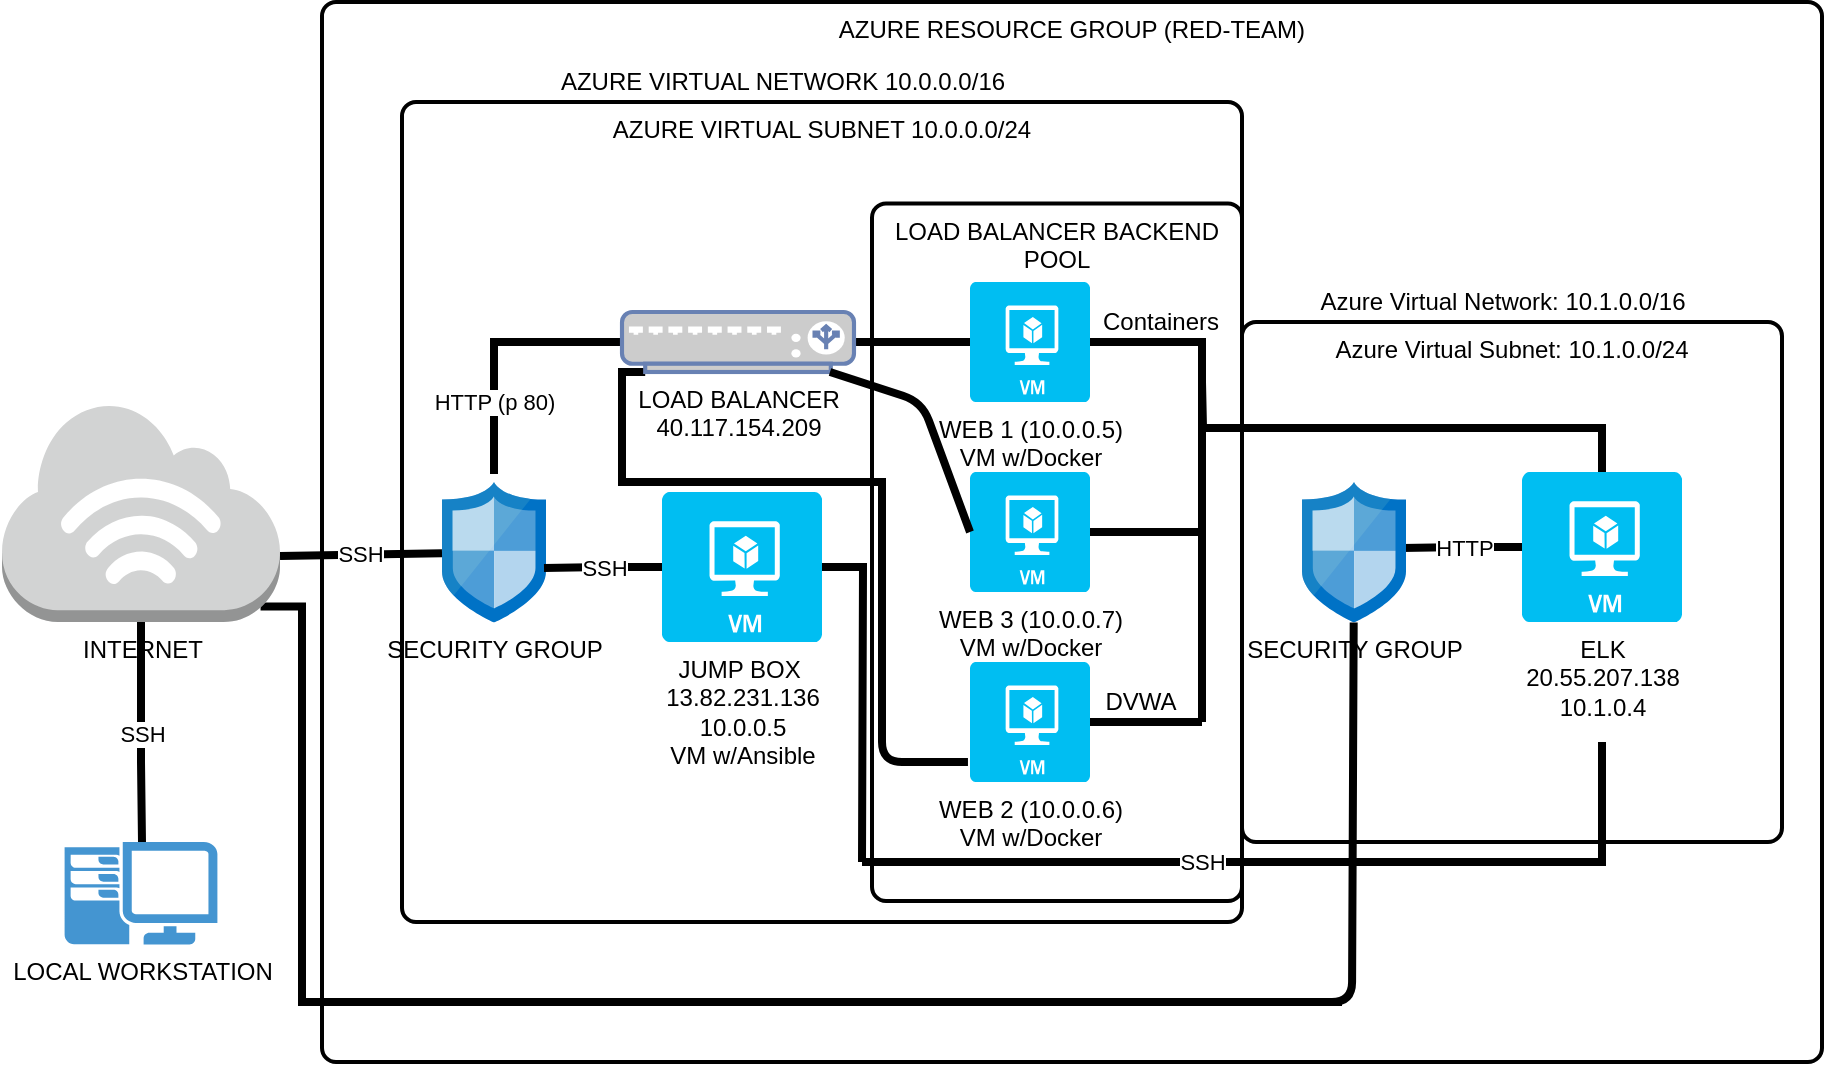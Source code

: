 <mxfile version="13.9.7" type="google"><diagram id="OxJf54XJDR6_wCnDJZE7" name="Page-1"><mxGraphModel dx="1234" dy="1972" grid="1" gridSize="10" guides="1" tooltips="1" connect="1" arrows="1" fold="1" page="1" pageScale="1" pageWidth="1100" pageHeight="850" math="0" shadow="0"><root><mxCell id="0"/><mxCell id="1" parent="0"/><mxCell id="Wq_SNyZ6ZhvE-Tq2azHs-4" value="SECURITY GROUP" style="aspect=fixed;html=1;points=[];align=center;image;fontSize=12;image=img/lib/mscae/Network_Security_Groups_Classic.svg;" parent="1" vertex="1"><mxGeometry x="230" y="210" width="52" height="70.27" as="geometry"/></mxCell><mxCell id="LVtKubV3Y-zp5QB4do0W-10" style="edgeStyle=orthogonalEdgeStyle;rounded=0;orthogonalLoop=1;jettySize=auto;html=1;exitX=1;exitY=0.5;exitDx=0;exitDy=0;exitPerimeter=0;endArrow=none;endFill=0;strokeWidth=4;" edge="1" parent="1" source="Wq_SNyZ6ZhvE-Tq2azHs-6"><mxGeometry relative="1" as="geometry"><mxPoint x="610" y="330" as="targetPoint"/><Array as="points"><mxPoint x="610" y="140"/></Array></mxGeometry></mxCell><mxCell id="Wq_SNyZ6ZhvE-Tq2azHs-6" value="WEB 1 (10.0.0.5)&lt;br&gt;VM w/Docker" style="verticalLabelPosition=bottom;html=1;verticalAlign=top;align=center;strokeColor=none;fillColor=#00BEF2;shape=mxgraph.azure.virtual_machine;" parent="1" vertex="1"><mxGeometry x="494" y="110" width="60" height="60" as="geometry"/></mxCell><mxCell id="LVtKubV3Y-zp5QB4do0W-11" style="edgeStyle=orthogonalEdgeStyle;rounded=0;orthogonalLoop=1;jettySize=auto;html=1;exitX=1;exitY=0.5;exitDx=0;exitDy=0;exitPerimeter=0;endArrow=none;endFill=0;strokeWidth=4;" edge="1" parent="1" source="Wq_SNyZ6ZhvE-Tq2azHs-7"><mxGeometry relative="1" as="geometry"><mxPoint x="610" y="235" as="targetPoint"/></mxGeometry></mxCell><mxCell id="Wq_SNyZ6ZhvE-Tq2azHs-7" value="WEB 3 (10.0.0.7)&lt;br&gt;VM w/Docker" style="verticalLabelPosition=bottom;html=1;verticalAlign=top;align=center;fillColor=#00BEF2;shape=mxgraph.azure.virtual_machine;strokeColor=none;" parent="1" vertex="1"><mxGeometry x="494" y="205" width="60" height="60" as="geometry"/></mxCell><mxCell id="LVtKubV3Y-zp5QB4do0W-8" style="edgeStyle=orthogonalEdgeStyle;rounded=0;orthogonalLoop=1;jettySize=auto;html=1;exitX=1;exitY=0.5;exitDx=0;exitDy=0;exitPerimeter=0;endArrow=none;endFill=0;strokeWidth=4;" edge="1" parent="1" source="Wq_SNyZ6ZhvE-Tq2azHs-8"><mxGeometry relative="1" as="geometry"><mxPoint x="610" y="330" as="targetPoint"/></mxGeometry></mxCell><mxCell id="Wq_SNyZ6ZhvE-Tq2azHs-8" value="WEB 2 (10.0.0.6)&lt;br&gt;VM w/Docker" style="verticalLabelPosition=bottom;html=1;verticalAlign=top;align=center;strokeColor=none;fillColor=#00BEF2;shape=mxgraph.azure.virtual_machine;" parent="1" vertex="1"><mxGeometry x="494" y="300" width="60" height="60" as="geometry"/></mxCell><mxCell id="LVtKubV3Y-zp5QB4do0W-5" value="HTTP" style="edgeStyle=orthogonalEdgeStyle;rounded=0;orthogonalLoop=1;jettySize=auto;html=1;exitX=0;exitY=0.5;exitDx=0;exitDy=0;exitPerimeter=0;entryX=0.962;entryY=0.47;entryDx=0;entryDy=0;entryPerimeter=0;strokeWidth=4;endArrow=none;endFill=0;" edge="1" parent="1" source="Wq_SNyZ6ZhvE-Tq2azHs-9" target="Wq_SNyZ6ZhvE-Tq2azHs-50"><mxGeometry relative="1" as="geometry"/></mxCell><mxCell id="LVtKubV3Y-zp5QB4do0W-12" style="edgeStyle=orthogonalEdgeStyle;rounded=0;orthogonalLoop=1;jettySize=auto;html=1;exitX=0.5;exitY=0;exitDx=0;exitDy=0;exitPerimeter=0;endArrow=none;endFill=0;strokeWidth=4;" edge="1" parent="1" source="Wq_SNyZ6ZhvE-Tq2azHs-9"><mxGeometry relative="1" as="geometry"><mxPoint x="610" y="160" as="targetPoint"/></mxGeometry></mxCell><mxCell id="LVtKubV3Y-zp5QB4do0W-17" style="edgeStyle=orthogonalEdgeStyle;rounded=0;orthogonalLoop=1;jettySize=auto;html=1;endArrow=none;endFill=0;strokeWidth=4;" edge="1" parent="1"><mxGeometry relative="1" as="geometry"><mxPoint x="630" y="400" as="targetPoint"/><mxPoint x="810" y="340" as="sourcePoint"/><Array as="points"><mxPoint x="810" y="340"/><mxPoint x="810" y="400"/></Array></mxGeometry></mxCell><mxCell id="Wq_SNyZ6ZhvE-Tq2azHs-9" value="ELK&lt;br&gt;20.55.207.138&lt;br&gt;10.1.0.4" style="verticalLabelPosition=bottom;html=1;verticalAlign=top;align=center;strokeColor=none;fillColor=#00BEF2;shape=mxgraph.azure.virtual_machine;" parent="1" vertex="1"><mxGeometry x="770" y="205" width="80" height="75" as="geometry"/></mxCell><mxCell id="Wq_SNyZ6ZhvE-Tq2azHs-19" value="SSH" style="edgeStyle=none;rounded=0;sketch=0;orthogonalLoop=1;jettySize=auto;html=1;exitX=1;exitY=0.7;exitDx=0;exitDy=0;exitPerimeter=0;endArrow=none;endFill=0;strokeWidth=4;" parent="1" source="Wq_SNyZ6ZhvE-Tq2azHs-10" target="Wq_SNyZ6ZhvE-Tq2azHs-4" edge="1"><mxGeometry relative="1" as="geometry"/></mxCell><mxCell id="Wq_SNyZ6ZhvE-Tq2azHs-33" value="SSH" style="edgeStyle=orthogonalEdgeStyle;rounded=0;sketch=0;orthogonalLoop=1;jettySize=auto;html=1;exitX=0.5;exitY=1;exitDx=0;exitDy=0;exitPerimeter=0;endArrow=none;endFill=0;strokeWidth=4;" parent="1" source="Wq_SNyZ6ZhvE-Tq2azHs-10" target="Wq_SNyZ6ZhvE-Tq2azHs-11" edge="1"><mxGeometry relative="1" as="geometry"><Array as="points"><mxPoint x="80" y="350"/><mxPoint x="80" y="350"/></Array></mxGeometry></mxCell><mxCell id="LVtKubV3Y-zp5QB4do0W-23" style="edgeStyle=orthogonalEdgeStyle;rounded=0;orthogonalLoop=1;jettySize=auto;html=1;exitX=0.93;exitY=0.93;exitDx=0;exitDy=0;exitPerimeter=0;endArrow=none;endFill=0;strokeWidth=4;" edge="1" parent="1" source="Wq_SNyZ6ZhvE-Tq2azHs-10"><mxGeometry relative="1" as="geometry"><mxPoint x="680" y="470" as="targetPoint"/><Array as="points"><mxPoint x="160" y="272"/><mxPoint x="160" y="470"/></Array></mxGeometry></mxCell><mxCell id="Wq_SNyZ6ZhvE-Tq2azHs-10" value="INTERNET" style="outlineConnect=0;dashed=0;verticalLabelPosition=bottom;verticalAlign=top;align=center;html=1;shape=mxgraph.aws3.internet_3;fillColor=#D2D3D3;gradientColor=none;" parent="1" vertex="1"><mxGeometry x="10" y="170" width="139" height="110" as="geometry"/></mxCell><mxCell id="Wq_SNyZ6ZhvE-Tq2azHs-11" value="LOCAL WORKSTATION" style="pointerEvents=1;shadow=0;dashed=0;html=1;strokeColor=none;fillColor=#4495D1;labelPosition=center;verticalLabelPosition=bottom;verticalAlign=top;align=center;outlineConnect=0;shape=mxgraph.veeam.2d.workstation;" parent="1" vertex="1"><mxGeometry x="41.3" y="390" width="76.4" height="51.2" as="geometry"/></mxCell><mxCell id="Wq_SNyZ6ZhvE-Tq2azHs-29" style="edgeStyle=orthogonalEdgeStyle;rounded=0;sketch=0;orthogonalLoop=1;jettySize=auto;html=1;exitX=0.5;exitY=1;exitDx=0;exitDy=0;exitPerimeter=0;endArrow=none;endFill=0;strokeWidth=4;" parent="1" source="Wq_SNyZ6ZhvE-Tq2azHs-9" target="Wq_SNyZ6ZhvE-Tq2azHs-9" edge="1"><mxGeometry relative="1" as="geometry"/></mxCell><mxCell id="LVtKubV3Y-zp5QB4do0W-27" value="HTTP (p 80)" style="edgeStyle=orthogonalEdgeStyle;rounded=0;orthogonalLoop=1;jettySize=auto;html=1;exitX=0;exitY=0.5;exitDx=0;exitDy=0;exitPerimeter=0;entryX=0.5;entryY=-0.057;entryDx=0;entryDy=0;entryPerimeter=0;endArrow=none;endFill=0;strokeWidth=4;" edge="1" parent="1" source="Wq_SNyZ6ZhvE-Tq2azHs-34" target="Wq_SNyZ6ZhvE-Tq2azHs-4"><mxGeometry x="0.446" relative="1" as="geometry"><mxPoint as="offset"/></mxGeometry></mxCell><mxCell id="LVtKubV3Y-zp5QB4do0W-30" style="edgeStyle=orthogonalEdgeStyle;rounded=0;orthogonalLoop=1;jettySize=auto;html=1;exitX=1;exitY=0.5;exitDx=0;exitDy=0;exitPerimeter=0;entryX=0;entryY=0.5;entryDx=0;entryDy=0;entryPerimeter=0;endArrow=none;endFill=0;strokeWidth=4;" edge="1" parent="1" source="Wq_SNyZ6ZhvE-Tq2azHs-34" target="Wq_SNyZ6ZhvE-Tq2azHs-6"><mxGeometry relative="1" as="geometry"/></mxCell><mxCell id="LVtKubV3Y-zp5QB4do0W-31" style="edgeStyle=orthogonalEdgeStyle;rounded=0;orthogonalLoop=1;jettySize=auto;html=1;exitX=0.1;exitY=1;exitDx=0;exitDy=0;exitPerimeter=0;endArrow=none;endFill=0;strokeWidth=4;" edge="1" parent="1" source="Wq_SNyZ6ZhvE-Tq2azHs-34"><mxGeometry relative="1" as="geometry"><mxPoint x="450" y="300" as="targetPoint"/><Array as="points"><mxPoint x="320" y="155"/><mxPoint x="320" y="210"/><mxPoint x="450" y="210"/></Array></mxGeometry></mxCell><mxCell id="Wq_SNyZ6ZhvE-Tq2azHs-34" value="&lt;font color=&quot;#000000&quot;&gt;LOAD BALANCER&lt;br&gt;40.117.154.209&lt;br&gt;&lt;/font&gt;" style="fontColor=#0066CC;verticalAlign=top;verticalLabelPosition=bottom;labelPosition=center;align=center;html=1;outlineConnect=0;fillColor=#CCCCCC;strokeColor=#6881B3;gradientColor=none;gradientDirection=north;strokeWidth=2;shape=mxgraph.networks.load_balancer;" parent="1" vertex="1"><mxGeometry x="320" y="125" width="116" height="30" as="geometry"/></mxCell><mxCell id="Wq_SNyZ6ZhvE-Tq2azHs-36" value="AZURE RESOURCE GROUP (RED-TEAM)" style="rounded=1;whiteSpace=wrap;html=1;absoluteArcSize=1;arcSize=14;strokeWidth=2;fillColor=none;verticalAlign=top;" parent="1" vertex="1"><mxGeometry x="170" y="-30" width="750" height="530" as="geometry"/></mxCell><mxCell id="Wq_SNyZ6ZhvE-Tq2azHs-38" value="AZURE VIRTUAL SUBNET 10.0.0.0/24" style="rounded=1;whiteSpace=wrap;html=1;absoluteArcSize=1;arcSize=14;strokeWidth=2;fillColor=none;verticalAlign=top;" parent="1" vertex="1"><mxGeometry x="210" y="20" width="420" height="410" as="geometry"/></mxCell><mxCell id="Wq_SNyZ6ZhvE-Tq2azHs-39" value="LOAD BALANCER BACKEND POOL" style="rounded=1;whiteSpace=wrap;html=1;absoluteArcSize=1;arcSize=14;strokeWidth=2;fillColor=none;verticalAlign=top;" parent="1" vertex="1"><mxGeometry x="445" y="70.73" width="185" height="348.8" as="geometry"/></mxCell><mxCell id="Wq_SNyZ6ZhvE-Tq2azHs-44" value="Azure Virtual Subnet: 10.1.0.0/24" style="rounded=1;whiteSpace=wrap;html=1;absoluteArcSize=1;arcSize=14;strokeWidth=2;fillColor=none;verticalAlign=top;" parent="1" vertex="1"><mxGeometry x="630" y="130" width="270" height="260" as="geometry"/></mxCell><mxCell id="Wq_SNyZ6ZhvE-Tq2azHs-50" value="SECURITY GROUP" style="aspect=fixed;html=1;points=[];align=center;image;fontSize=12;image=img/lib/mscae/Network_Security_Groups_Classic.svg;" parent="1" vertex="1"><mxGeometry x="660" y="210" width="52" height="70.27" as="geometry"/></mxCell><mxCell id="LVtKubV3Y-zp5QB4do0W-26" style="edgeStyle=orthogonalEdgeStyle;rounded=0;orthogonalLoop=1;jettySize=auto;html=1;exitX=1;exitY=0.5;exitDx=0;exitDy=0;exitPerimeter=0;endArrow=none;endFill=0;strokeWidth=4;" edge="1" parent="1" source="LVtKubV3Y-zp5QB4do0W-2"><mxGeometry relative="1" as="geometry"><mxPoint x="440" y="400" as="targetPoint"/></mxGeometry></mxCell><mxCell id="LVtKubV3Y-zp5QB4do0W-29" value="SSH" style="edgeStyle=orthogonalEdgeStyle;rounded=0;orthogonalLoop=1;jettySize=auto;html=1;exitX=0;exitY=0.5;exitDx=0;exitDy=0;exitPerimeter=0;entryX=0.981;entryY=0.612;entryDx=0;entryDy=0;entryPerimeter=0;endArrow=none;endFill=0;strokeWidth=4;" edge="1" parent="1" source="LVtKubV3Y-zp5QB4do0W-2" target="Wq_SNyZ6ZhvE-Tq2azHs-4"><mxGeometry relative="1" as="geometry"/></mxCell><mxCell id="LVtKubV3Y-zp5QB4do0W-2" value="JUMP BOX&amp;nbsp;&lt;br&gt;13.82.231.136&lt;br&gt;10.0.0.5&lt;br&gt;VM w/Ansible" style="verticalLabelPosition=bottom;html=1;verticalAlign=top;align=center;strokeColor=none;fillColor=#00BEF2;shape=mxgraph.azure.virtual_machine;" vertex="1" parent="1"><mxGeometry x="340" y="215" width="80" height="75" as="geometry"/></mxCell><mxCell id="LVtKubV3Y-zp5QB4do0W-3" value="Azure Virtual Network: 10.1.0.0/16" style="text;html=1;align=center;verticalAlign=middle;resizable=0;points=[];autosize=1;" vertex="1" parent="1"><mxGeometry x="660" y="110" width="200" height="20" as="geometry"/></mxCell><mxCell id="LVtKubV3Y-zp5QB4do0W-24" value="" style="endArrow=none;html=1;strokeWidth=4;" edge="1" parent="1" target="Wq_SNyZ6ZhvE-Tq2azHs-50"><mxGeometry width="50" height="50" relative="1" as="geometry"><mxPoint x="480" y="470" as="sourcePoint"/><mxPoint x="540" y="340" as="targetPoint"/><Array as="points"><mxPoint x="685" y="470"/></Array></mxGeometry></mxCell><mxCell id="LVtKubV3Y-zp5QB4do0W-25" value="SSH" style="endArrow=none;html=1;strokeWidth=4;" edge="1" parent="1"><mxGeometry x="0.789" width="50" height="50" relative="1" as="geometry"><mxPoint x="440" y="400" as="sourcePoint"/><mxPoint x="630" y="400" as="targetPoint"/><mxPoint as="offset"/></mxGeometry></mxCell><mxCell id="LVtKubV3Y-zp5QB4do0W-28" value="DVWA" style="text;html=1;align=center;verticalAlign=middle;resizable=0;points=[];autosize=1;" vertex="1" parent="1"><mxGeometry x="554" y="310" width="50" height="20" as="geometry"/></mxCell><mxCell id="LVtKubV3Y-zp5QB4do0W-32" value="" style="endArrow=none;html=1;strokeWidth=4;entryX=-0.017;entryY=0.833;entryDx=0;entryDy=0;entryPerimeter=0;" edge="1" parent="1" target="Wq_SNyZ6ZhvE-Tq2azHs-8"><mxGeometry width="50" height="50" relative="1" as="geometry"><mxPoint x="450" y="300" as="sourcePoint"/><mxPoint x="540" y="340" as="targetPoint"/><Array as="points"><mxPoint x="450" y="350"/></Array></mxGeometry></mxCell><mxCell id="LVtKubV3Y-zp5QB4do0W-33" value="" style="endArrow=none;html=1;strokeWidth=4;entryX=0;entryY=0.5;entryDx=0;entryDy=0;entryPerimeter=0;" edge="1" parent="1" source="Wq_SNyZ6ZhvE-Tq2azHs-34" target="Wq_SNyZ6ZhvE-Tq2azHs-7"><mxGeometry width="50" height="50" relative="1" as="geometry"><mxPoint x="490" y="390" as="sourcePoint"/><mxPoint x="540" y="340" as="targetPoint"/><Array as="points"><mxPoint x="470" y="170"/></Array></mxGeometry></mxCell><mxCell id="LVtKubV3Y-zp5QB4do0W-34" value="Containers" style="text;html=1;align=center;verticalAlign=middle;resizable=0;points=[];autosize=1;" vertex="1" parent="1"><mxGeometry x="554" y="120" width="70" height="20" as="geometry"/></mxCell><mxCell id="LVtKubV3Y-zp5QB4do0W-35" value="&lt;span&gt;AZURE VIRTUAL NETWORK 10.0.0.0/16&lt;/span&gt;" style="text;html=1;align=center;verticalAlign=middle;resizable=0;points=[];autosize=1;" vertex="1" parent="1"><mxGeometry x="280" width="240" height="20" as="geometry"/></mxCell></root></mxGraphModel></diagram></mxfile>